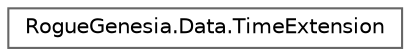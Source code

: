 digraph "Graphical Class Hierarchy"
{
 // LATEX_PDF_SIZE
  bgcolor="transparent";
  edge [fontname=Helvetica,fontsize=10,labelfontname=Helvetica,labelfontsize=10];
  node [fontname=Helvetica,fontsize=10,shape=box,height=0.2,width=0.4];
  rankdir="LR";
  Node0 [label="RogueGenesia.Data.TimeExtension",height=0.2,width=0.4,color="grey40", fillcolor="white", style="filled",URL="$class_rogue_genesia_1_1_data_1_1_time_extension.html",tooltip=" "];
}
